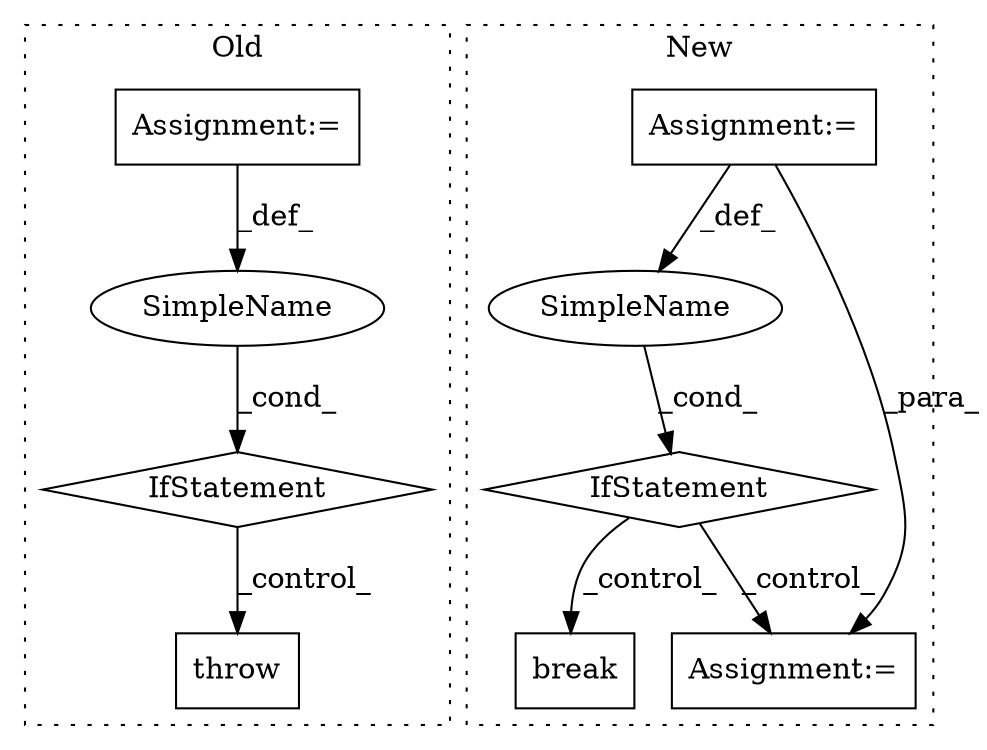 digraph G {
subgraph cluster0 {
1 [label="throw" a="53" s="7920" l="6" shape="box"];
6 [label="IfStatement" a="25" s="7888,7906" l="4,2" shape="diamond"];
7 [label="SimpleName" a="42" s="" l="" shape="ellipse"];
9 [label="Assignment:=" a="7" s="7632" l="1" shape="box"];
label = "Old";
style="dotted";
}
subgraph cluster1 {
2 [label="break" a="10" s="7605" l="6" shape="box"];
3 [label="IfStatement" a="25" s="7506,7555" l="12,2" shape="diamond"];
4 [label="SimpleName" a="42" s="" l="" shape="ellipse"];
5 [label="Assignment:=" a="7" s="7590" l="1" shape="box"];
8 [label="Assignment:=" a="7" s="7418,7494" l="57,2" shape="box"];
label = "New";
style="dotted";
}
3 -> 5 [label="_control_"];
3 -> 2 [label="_control_"];
4 -> 3 [label="_cond_"];
6 -> 1 [label="_control_"];
7 -> 6 [label="_cond_"];
8 -> 5 [label="_para_"];
8 -> 4 [label="_def_"];
9 -> 7 [label="_def_"];
}